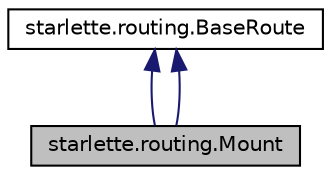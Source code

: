 digraph "starlette.routing.Mount"
{
 // LATEX_PDF_SIZE
  edge [fontname="Helvetica",fontsize="10",labelfontname="Helvetica",labelfontsize="10"];
  node [fontname="Helvetica",fontsize="10",shape=record];
  Node1 [label="starlette.routing.Mount",height=0.2,width=0.4,color="black", fillcolor="grey75", style="filled", fontcolor="black",tooltip=" "];
  Node2 -> Node1 [dir="back",color="midnightblue",fontsize="10",style="solid",fontname="Helvetica"];
  Node2 [label="starlette.routing.BaseRoute",height=0.2,width=0.4,color="black", fillcolor="white", style="filled",URL="$classstarlette_1_1routing_1_1BaseRoute.html",tooltip=" "];
  Node2 -> Node1 [dir="back",color="midnightblue",fontsize="10",style="solid",fontname="Helvetica"];
}

